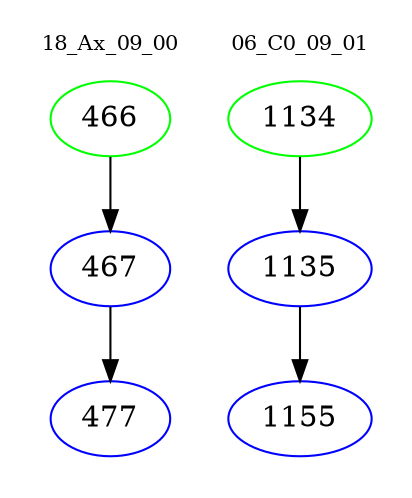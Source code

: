 digraph{
subgraph cluster_0 {
color = white
label = "18_Ax_09_00";
fontsize=10;
T0_466 [label="466", color="green"]
T0_466 -> T0_467 [color="black"]
T0_467 [label="467", color="blue"]
T0_467 -> T0_477 [color="black"]
T0_477 [label="477", color="blue"]
}
subgraph cluster_1 {
color = white
label = "06_C0_09_01";
fontsize=10;
T1_1134 [label="1134", color="green"]
T1_1134 -> T1_1135 [color="black"]
T1_1135 [label="1135", color="blue"]
T1_1135 -> T1_1155 [color="black"]
T1_1155 [label="1155", color="blue"]
}
}
